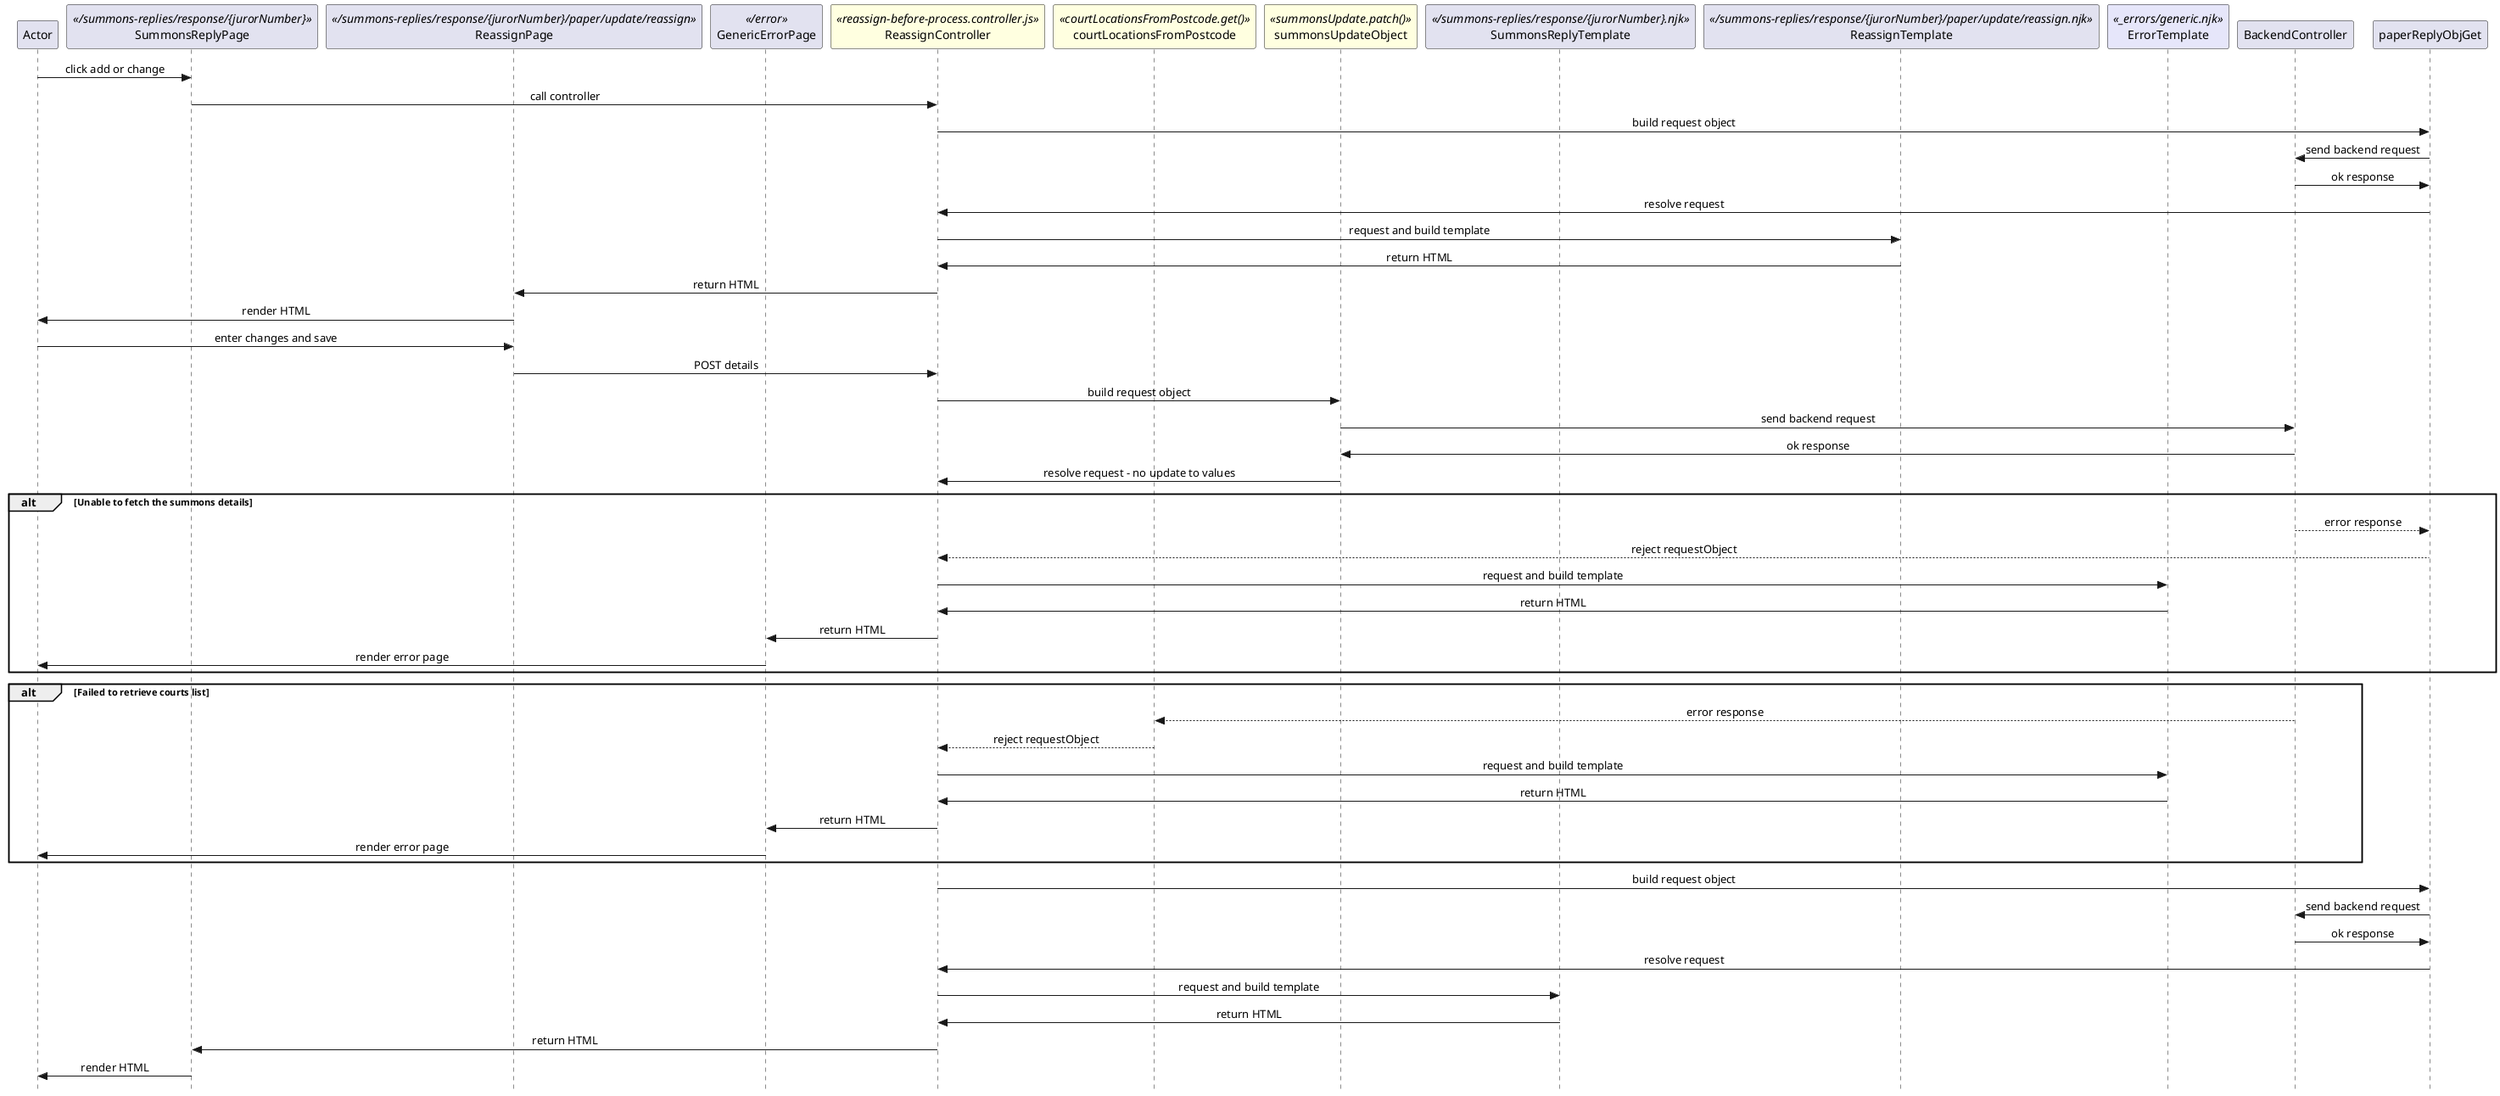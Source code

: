 @startuml reassign-before-process

skinparam Style strictuml 
skinparam SequenceMessageAlignment center

participant Actor

''' LOCAL ROUTING
participant SummonsReplyPage <</summons-replies/response/{jurorNumber}>>
participant ReassignPage <</summons-replies/response/{jurorNumber}/paper/update/reassign>>
participant GenericErrorPage <</error>>


''' CONTROLLER AND REQUEST OBJECTS
participant ReassignController <<reassign-before-process.controller.js>> #lightyellow
participant courtLocationsFromPostcode <<courtLocationsFromPostcode.get()>> #lightyellow
participant summonsUpdateObject <<summonsUpdate.patch()>> #lightyellow

''' TEMPLATES
participant SummonsReplyTemplate <</summons-replies/response/{jurorNumber}.njk>>
participant ReassignTemplate <</summons-replies/response/{jurorNumber}/paper/update/reassign.njk>>
participant ErrorTemplate <<_errors/generic.njk>> #lavender


''' BACKEND CONTROLLER
participant BackendController

Actor -> SummonsReplyPage : click add or change
SummonsReplyPage -> ReassignController : call controller
 
ReassignController -> paperReplyObjGet : build request object
paperReplyObjGet -> BackendController : send backend request
paperReplyObjGet <- BackendController : ok response
ReassignController <- paperReplyObjGet : resolve request

ReassignController -> ReassignTemplate : request and build template
ReassignController <- ReassignTemplate : return HTML
ReassignPage <- ReassignController : return HTML
Actor <- ReassignPage : render HTML

Actor -> ReassignPage : enter changes and save

ReassignPage -> ReassignController : POST details


ReassignController -> summonsUpdateObject : build request object
summonsUpdateObject -> BackendController : send backend request
summonsUpdateObject <- BackendController : ok response
ReassignController <- summonsUpdateObject : resolve request - no update to values

alt Unable to fetch the summons details
    paperReplyObjGet <-- BackendController : error response
    ReassignController <-- paperReplyObjGet : reject requestObject
    ReassignController -> ErrorTemplate : request and build template
    ReassignController <- ErrorTemplate : return HTML
    GenericErrorPage <- ReassignController : return HTML
    Actor <- GenericErrorPage : render error page
end

alt Failed to retrieve courts list
    courtLocationsFromPostcode <-- BackendController : error response
    ReassignController <-- courtLocationsFromPostcode : reject requestObject
    ReassignController -> ErrorTemplate : request and build template
    ReassignController <- ErrorTemplate : return HTML
    GenericErrorPage <- ReassignController : return HTML
    Actor <- GenericErrorPage : render error page
end

ReassignController -> paperReplyObjGet : build request object
paperReplyObjGet -> BackendController : send backend request
paperReplyObjGet <- BackendController : ok response
ReassignController <- paperReplyObjGet : resolve request
ReassignController -> SummonsReplyTemplate : request and build template
ReassignController <- SummonsReplyTemplate : return HTML
SummonsReplyPage <- ReassignController : return HTML
Actor <- SummonsReplyPage : render HTML

